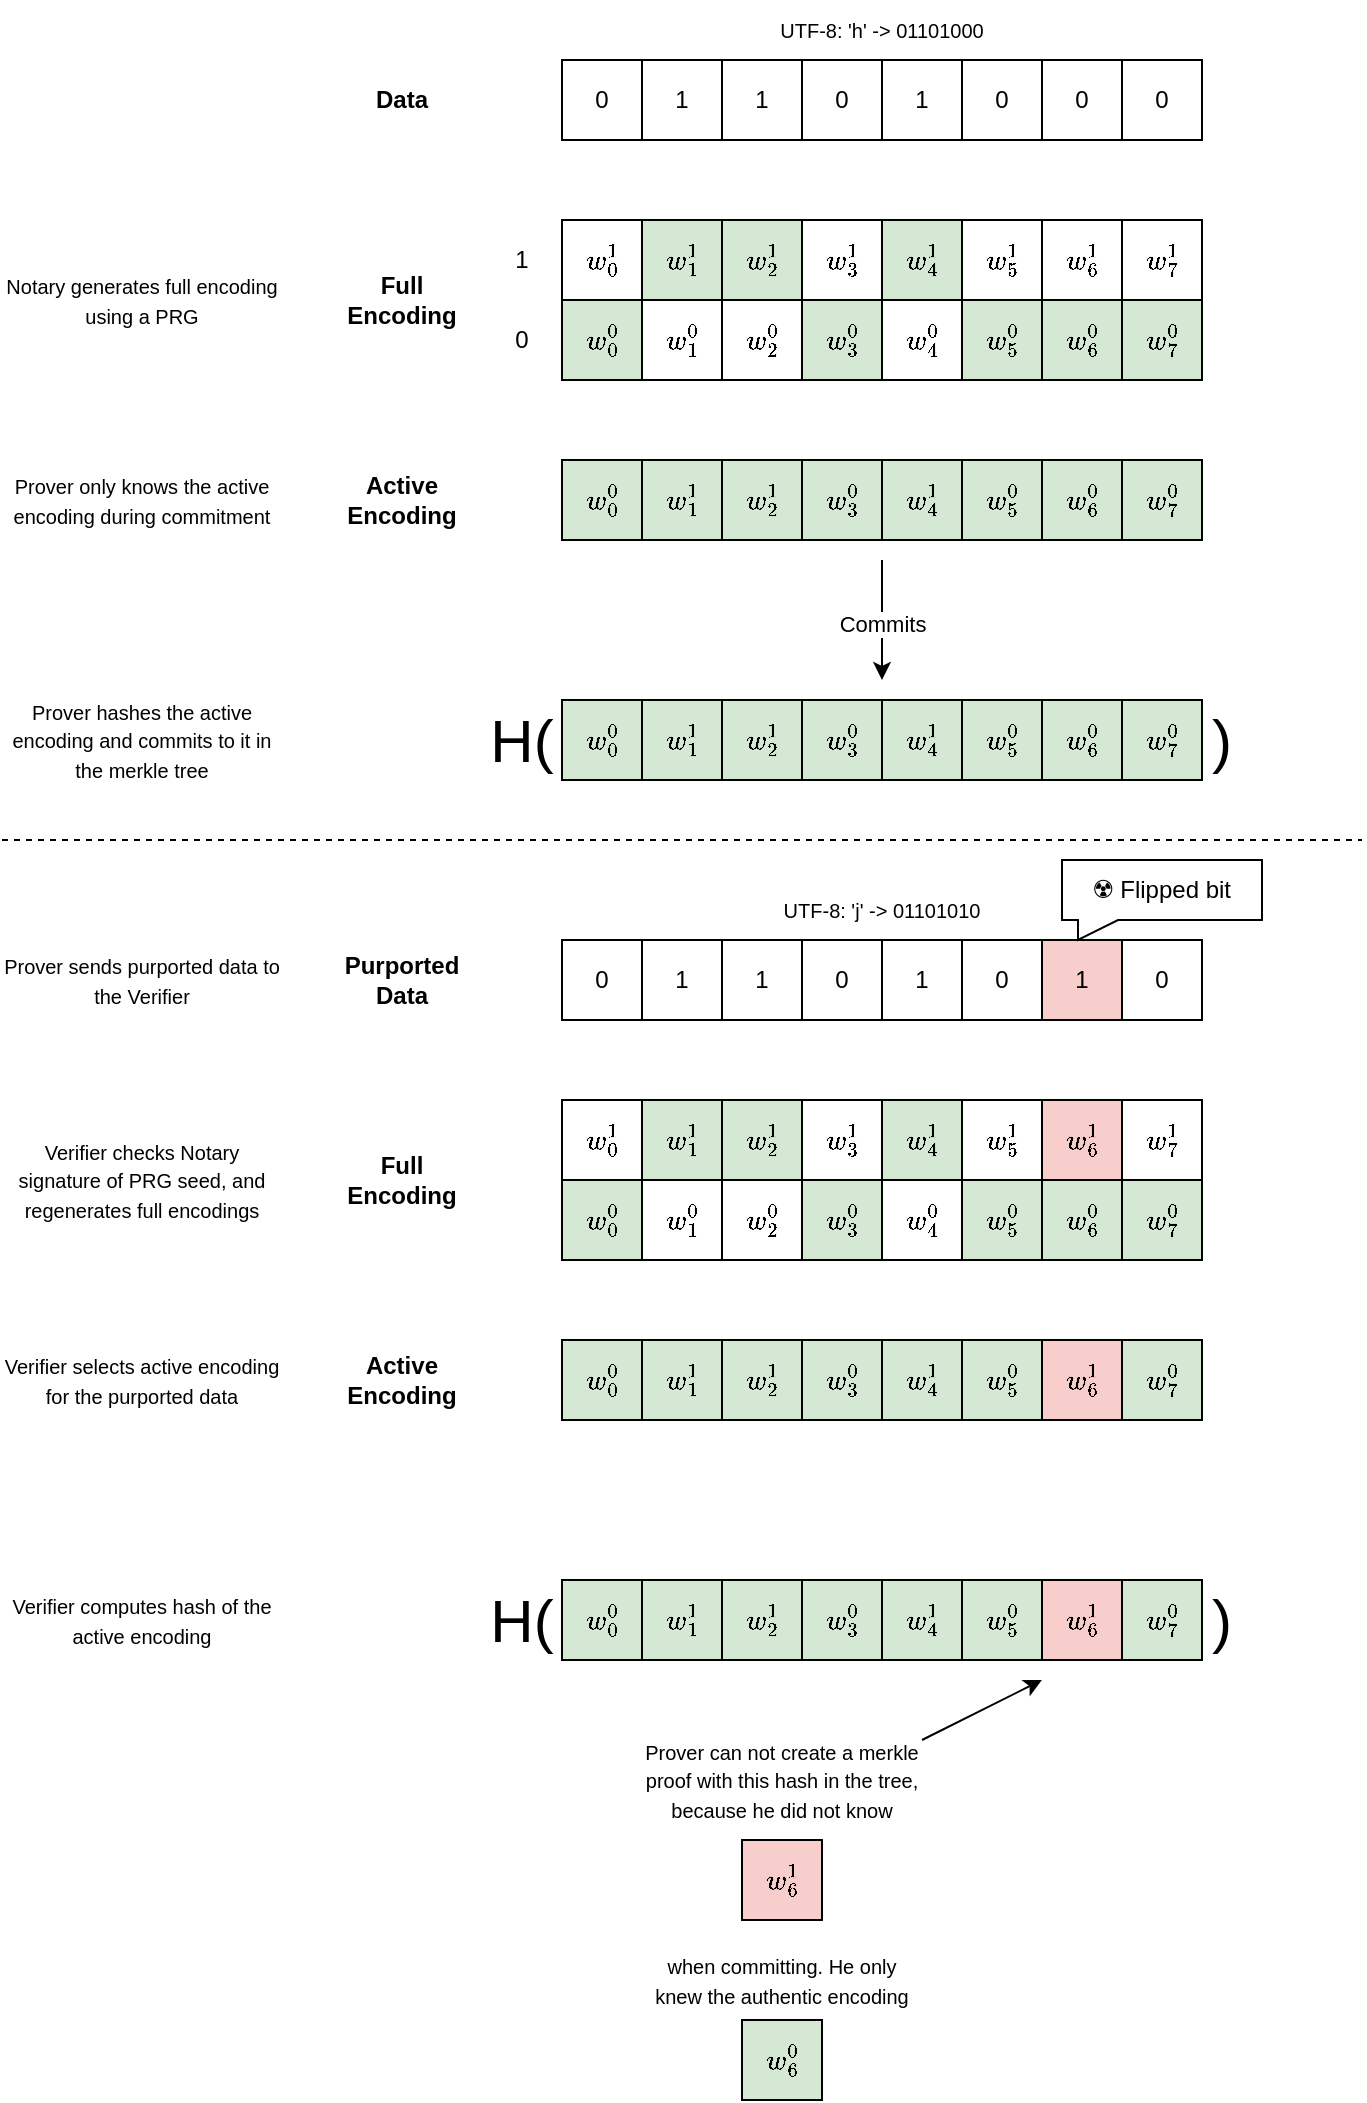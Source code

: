 <mxfile version="22.0.3" type="device">
  <diagram name="Page-1" id="OeXwliGOqlnER99A9c5q">
    <mxGraphModel dx="2060" dy="1200" grid="1" gridSize="10" guides="1" tooltips="1" connect="1" arrows="1" fold="1" page="1" pageScale="1" pageWidth="827" pageHeight="1169" math="1" shadow="0">
      <root>
        <mxCell id="0" />
        <mxCell id="1" parent="0" />
        <mxCell id="NpA3MupIFTiq58dDBDXs-1" value="0" style="whiteSpace=wrap;html=1;aspect=fixed;" parent="1" vertex="1">
          <mxGeometry x="320" y="80" width="40" height="40" as="geometry" />
        </mxCell>
        <mxCell id="NpA3MupIFTiq58dDBDXs-4" value="1" style="whiteSpace=wrap;html=1;aspect=fixed;" parent="1" vertex="1">
          <mxGeometry x="360" y="80" width="40" height="40" as="geometry" />
        </mxCell>
        <mxCell id="NpA3MupIFTiq58dDBDXs-5" value="1" style="whiteSpace=wrap;html=1;aspect=fixed;" parent="1" vertex="1">
          <mxGeometry x="400" y="80" width="40" height="40" as="geometry" />
        </mxCell>
        <mxCell id="NpA3MupIFTiq58dDBDXs-6" value="0" style="whiteSpace=wrap;html=1;aspect=fixed;" parent="1" vertex="1">
          <mxGeometry x="440" y="80" width="40" height="40" as="geometry" />
        </mxCell>
        <mxCell id="NpA3MupIFTiq58dDBDXs-7" value="1" style="whiteSpace=wrap;html=1;aspect=fixed;" parent="1" vertex="1">
          <mxGeometry x="480" y="80" width="40" height="40" as="geometry" />
        </mxCell>
        <mxCell id="NpA3MupIFTiq58dDBDXs-8" value="0" style="whiteSpace=wrap;html=1;aspect=fixed;" parent="1" vertex="1">
          <mxGeometry x="520" y="80" width="40" height="40" as="geometry" />
        </mxCell>
        <mxCell id="NpA3MupIFTiq58dDBDXs-9" value="0" style="whiteSpace=wrap;html=1;aspect=fixed;" parent="1" vertex="1">
          <mxGeometry x="560" y="80" width="40" height="40" as="geometry" />
        </mxCell>
        <mxCell id="NpA3MupIFTiq58dDBDXs-10" value="0" style="whiteSpace=wrap;html=1;aspect=fixed;" parent="1" vertex="1">
          <mxGeometry x="600" y="80" width="40" height="40" as="geometry" />
        </mxCell>
        <mxCell id="NpA3MupIFTiq58dDBDXs-12" value="$$w_0^1$$" style="whiteSpace=wrap;html=1;aspect=fixed;" parent="1" vertex="1">
          <mxGeometry x="320" y="160" width="40" height="40" as="geometry" />
        </mxCell>
        <mxCell id="NpA3MupIFTiq58dDBDXs-13" value="$$w_1^1$$" style="whiteSpace=wrap;html=1;aspect=fixed;fillStyle=auto;fillColor=#d5e8d4;" parent="1" vertex="1">
          <mxGeometry x="360" y="160" width="40" height="40" as="geometry" />
        </mxCell>
        <mxCell id="NpA3MupIFTiq58dDBDXs-14" value="$$w_2^1$$" style="whiteSpace=wrap;html=1;aspect=fixed;fillStyle=auto;fillColor=#d5e8d4;" parent="1" vertex="1">
          <mxGeometry x="400" y="160" width="40" height="40" as="geometry" />
        </mxCell>
        <mxCell id="NpA3MupIFTiq58dDBDXs-15" value="$$w_3^1$$" style="whiteSpace=wrap;html=1;aspect=fixed;" parent="1" vertex="1">
          <mxGeometry x="440" y="160" width="40" height="40" as="geometry" />
        </mxCell>
        <mxCell id="NpA3MupIFTiq58dDBDXs-16" value="$$w_4^1$$" style="whiteSpace=wrap;html=1;aspect=fixed;fillStyle=auto;fillColor=#d5e8d4;" parent="1" vertex="1">
          <mxGeometry x="480" y="160" width="40" height="40" as="geometry" />
        </mxCell>
        <mxCell id="NpA3MupIFTiq58dDBDXs-17" value="$$w_5^1$$" style="whiteSpace=wrap;html=1;aspect=fixed;" parent="1" vertex="1">
          <mxGeometry x="520" y="160" width="40" height="40" as="geometry" />
        </mxCell>
        <mxCell id="NpA3MupIFTiq58dDBDXs-18" value="$$w_6^1$$" style="whiteSpace=wrap;html=1;aspect=fixed;" parent="1" vertex="1">
          <mxGeometry x="560" y="160" width="40" height="40" as="geometry" />
        </mxCell>
        <mxCell id="NpA3MupIFTiq58dDBDXs-19" value="$$w_7^1$$" style="whiteSpace=wrap;html=1;aspect=fixed;" parent="1" vertex="1">
          <mxGeometry x="600" y="160" width="40" height="40" as="geometry" />
        </mxCell>
        <mxCell id="NpA3MupIFTiq58dDBDXs-36" value="$$w_0^0$$" style="whiteSpace=wrap;html=1;aspect=fixed;fillColor=#D5E8D4;" parent="1" vertex="1">
          <mxGeometry x="320" y="200" width="40" height="40" as="geometry" />
        </mxCell>
        <mxCell id="NpA3MupIFTiq58dDBDXs-37" value="$$w_1^0$$" style="whiteSpace=wrap;html=1;aspect=fixed;" parent="1" vertex="1">
          <mxGeometry x="360" y="200" width="40" height="40" as="geometry" />
        </mxCell>
        <mxCell id="NpA3MupIFTiq58dDBDXs-38" value="$$w_2^0$$" style="whiteSpace=wrap;html=1;aspect=fixed;" parent="1" vertex="1">
          <mxGeometry x="400" y="200" width="40" height="40" as="geometry" />
        </mxCell>
        <mxCell id="NpA3MupIFTiq58dDBDXs-39" value="$$w_3^0$$" style="whiteSpace=wrap;html=1;aspect=fixed;fillColor=#D5E8D4;" parent="1" vertex="1">
          <mxGeometry x="440" y="200" width="40" height="40" as="geometry" />
        </mxCell>
        <mxCell id="NpA3MupIFTiq58dDBDXs-40" value="$$w_4^0$$" style="whiteSpace=wrap;html=1;aspect=fixed;" parent="1" vertex="1">
          <mxGeometry x="480" y="200" width="40" height="40" as="geometry" />
        </mxCell>
        <mxCell id="NpA3MupIFTiq58dDBDXs-41" value="$$w_5^0$$" style="whiteSpace=wrap;html=1;aspect=fixed;fillColor=#D5E8D4;" parent="1" vertex="1">
          <mxGeometry x="520" y="200" width="40" height="40" as="geometry" />
        </mxCell>
        <mxCell id="NpA3MupIFTiq58dDBDXs-42" value="$$w_6^0$$" style="whiteSpace=wrap;html=1;aspect=fixed;fillColor=#D5E8D4;" parent="1" vertex="1">
          <mxGeometry x="560" y="200" width="40" height="40" as="geometry" />
        </mxCell>
        <mxCell id="NpA3MupIFTiq58dDBDXs-43" value="$$w_7^0$$" style="whiteSpace=wrap;html=1;aspect=fixed;fillColor=#D5E8D4;" parent="1" vertex="1">
          <mxGeometry x="600" y="200" width="40" height="40" as="geometry" />
        </mxCell>
        <mxCell id="qIlj4OkVHRwQaVCLI-OZ-1" value="$$w_1^1$$" style="whiteSpace=wrap;html=1;aspect=fixed;fillStyle=auto;fillColor=#d5e8d4;" vertex="1" parent="1">
          <mxGeometry x="360" y="280" width="40" height="40" as="geometry" />
        </mxCell>
        <mxCell id="qIlj4OkVHRwQaVCLI-OZ-2" value="$$w_2^1$$" style="whiteSpace=wrap;html=1;aspect=fixed;fillStyle=auto;fillColor=#d5e8d4;" vertex="1" parent="1">
          <mxGeometry x="400" y="280" width="40" height="40" as="geometry" />
        </mxCell>
        <mxCell id="qIlj4OkVHRwQaVCLI-OZ-3" value="$$w_4^1$$" style="whiteSpace=wrap;html=1;aspect=fixed;fillStyle=auto;fillColor=#d5e8d4;" vertex="1" parent="1">
          <mxGeometry x="480" y="280" width="40" height="40" as="geometry" />
        </mxCell>
        <mxCell id="qIlj4OkVHRwQaVCLI-OZ-4" value="$$w_0^0$$" style="whiteSpace=wrap;html=1;aspect=fixed;fillColor=#D5E8D4;" vertex="1" parent="1">
          <mxGeometry x="320" y="280" width="40" height="40" as="geometry" />
        </mxCell>
        <mxCell id="qIlj4OkVHRwQaVCLI-OZ-5" value="$$w_3^0$$" style="whiteSpace=wrap;html=1;aspect=fixed;fillColor=#D5E8D4;" vertex="1" parent="1">
          <mxGeometry x="440" y="280" width="40" height="40" as="geometry" />
        </mxCell>
        <mxCell id="qIlj4OkVHRwQaVCLI-OZ-6" value="$$w_5^0$$" style="whiteSpace=wrap;html=1;aspect=fixed;fillColor=#D5E8D4;" vertex="1" parent="1">
          <mxGeometry x="520" y="280" width="40" height="40" as="geometry" />
        </mxCell>
        <mxCell id="qIlj4OkVHRwQaVCLI-OZ-7" value="$$w_6^0$$" style="whiteSpace=wrap;html=1;aspect=fixed;fillColor=#D5E8D4;" vertex="1" parent="1">
          <mxGeometry x="560" y="280" width="40" height="40" as="geometry" />
        </mxCell>
        <mxCell id="qIlj4OkVHRwQaVCLI-OZ-8" value="$$w_7^0$$" style="whiteSpace=wrap;html=1;aspect=fixed;fillColor=#D5E8D4;" vertex="1" parent="1">
          <mxGeometry x="600" y="280" width="40" height="40" as="geometry" />
        </mxCell>
        <mxCell id="qIlj4OkVHRwQaVCLI-OZ-9" value="$$w_1^1$$" style="whiteSpace=wrap;html=1;aspect=fixed;fillStyle=auto;fillColor=#d5e8d4;" vertex="1" parent="1">
          <mxGeometry x="360" y="400" width="40" height="40" as="geometry" />
        </mxCell>
        <mxCell id="qIlj4OkVHRwQaVCLI-OZ-10" value="$$w_2^1$$" style="whiteSpace=wrap;html=1;aspect=fixed;fillStyle=auto;fillColor=#d5e8d4;" vertex="1" parent="1">
          <mxGeometry x="400" y="400" width="40" height="40" as="geometry" />
        </mxCell>
        <mxCell id="qIlj4OkVHRwQaVCLI-OZ-11" value="$$w_4^1$$" style="whiteSpace=wrap;html=1;aspect=fixed;fillStyle=auto;fillColor=#d5e8d4;" vertex="1" parent="1">
          <mxGeometry x="480" y="400" width="40" height="40" as="geometry" />
        </mxCell>
        <mxCell id="qIlj4OkVHRwQaVCLI-OZ-12" value="$$w_0^0$$" style="whiteSpace=wrap;html=1;aspect=fixed;fillColor=#D5E8D4;" vertex="1" parent="1">
          <mxGeometry x="320" y="400" width="40" height="40" as="geometry" />
        </mxCell>
        <mxCell id="qIlj4OkVHRwQaVCLI-OZ-13" value="$$w_3^0$$" style="whiteSpace=wrap;html=1;aspect=fixed;fillColor=#D5E8D4;" vertex="1" parent="1">
          <mxGeometry x="440" y="400" width="40" height="40" as="geometry" />
        </mxCell>
        <mxCell id="qIlj4OkVHRwQaVCLI-OZ-14" value="$$w_5^0$$" style="whiteSpace=wrap;html=1;aspect=fixed;fillColor=#D5E8D4;" vertex="1" parent="1">
          <mxGeometry x="520" y="400" width="40" height="40" as="geometry" />
        </mxCell>
        <mxCell id="qIlj4OkVHRwQaVCLI-OZ-15" value="$$w_6^0$$" style="whiteSpace=wrap;html=1;aspect=fixed;fillColor=#D5E8D4;" vertex="1" parent="1">
          <mxGeometry x="560" y="400" width="40" height="40" as="geometry" />
        </mxCell>
        <mxCell id="qIlj4OkVHRwQaVCLI-OZ-16" value="$$w_7^0$$" style="whiteSpace=wrap;html=1;aspect=fixed;fillColor=#D5E8D4;" vertex="1" parent="1">
          <mxGeometry x="600" y="400" width="40" height="40" as="geometry" />
        </mxCell>
        <mxCell id="qIlj4OkVHRwQaVCLI-OZ-18" value="0" style="whiteSpace=wrap;html=1;aspect=fixed;" vertex="1" parent="1">
          <mxGeometry x="320" y="520" width="40" height="40" as="geometry" />
        </mxCell>
        <mxCell id="qIlj4OkVHRwQaVCLI-OZ-19" value="1" style="whiteSpace=wrap;html=1;aspect=fixed;" vertex="1" parent="1">
          <mxGeometry x="360" y="520" width="40" height="40" as="geometry" />
        </mxCell>
        <mxCell id="qIlj4OkVHRwQaVCLI-OZ-20" value="1" style="whiteSpace=wrap;html=1;aspect=fixed;" vertex="1" parent="1">
          <mxGeometry x="400" y="520" width="40" height="40" as="geometry" />
        </mxCell>
        <mxCell id="qIlj4OkVHRwQaVCLI-OZ-21" value="0" style="whiteSpace=wrap;html=1;aspect=fixed;" vertex="1" parent="1">
          <mxGeometry x="440" y="520" width="40" height="40" as="geometry" />
        </mxCell>
        <mxCell id="qIlj4OkVHRwQaVCLI-OZ-22" value="1" style="whiteSpace=wrap;html=1;aspect=fixed;" vertex="1" parent="1">
          <mxGeometry x="480" y="520" width="40" height="40" as="geometry" />
        </mxCell>
        <mxCell id="qIlj4OkVHRwQaVCLI-OZ-23" value="0" style="whiteSpace=wrap;html=1;aspect=fixed;" vertex="1" parent="1">
          <mxGeometry x="520" y="520" width="40" height="40" as="geometry" />
        </mxCell>
        <mxCell id="qIlj4OkVHRwQaVCLI-OZ-24" value="1" style="whiteSpace=wrap;html=1;aspect=fixed;fillColor=#F8CECC;" vertex="1" parent="1">
          <mxGeometry x="560" y="520" width="40" height="40" as="geometry" />
        </mxCell>
        <mxCell id="qIlj4OkVHRwQaVCLI-OZ-25" value="0" style="whiteSpace=wrap;html=1;aspect=fixed;" vertex="1" parent="1">
          <mxGeometry x="600" y="520" width="40" height="40" as="geometry" />
        </mxCell>
        <mxCell id="qIlj4OkVHRwQaVCLI-OZ-26" value="$$w_0^1$$" style="whiteSpace=wrap;html=1;aspect=fixed;" vertex="1" parent="1">
          <mxGeometry x="320" y="600" width="40" height="40" as="geometry" />
        </mxCell>
        <mxCell id="qIlj4OkVHRwQaVCLI-OZ-27" value="$$w_1^1$$" style="whiteSpace=wrap;html=1;aspect=fixed;fillStyle=auto;fillColor=#d5e8d4;" vertex="1" parent="1">
          <mxGeometry x="360" y="600" width="40" height="40" as="geometry" />
        </mxCell>
        <mxCell id="qIlj4OkVHRwQaVCLI-OZ-28" value="$$w_2^1$$" style="whiteSpace=wrap;html=1;aspect=fixed;fillStyle=auto;fillColor=#d5e8d4;" vertex="1" parent="1">
          <mxGeometry x="400" y="600" width="40" height="40" as="geometry" />
        </mxCell>
        <mxCell id="qIlj4OkVHRwQaVCLI-OZ-29" value="$$w_3^1$$" style="whiteSpace=wrap;html=1;aspect=fixed;" vertex="1" parent="1">
          <mxGeometry x="440" y="600" width="40" height="40" as="geometry" />
        </mxCell>
        <mxCell id="qIlj4OkVHRwQaVCLI-OZ-30" value="$$w_4^1$$" style="whiteSpace=wrap;html=1;aspect=fixed;fillStyle=auto;fillColor=#d5e8d4;" vertex="1" parent="1">
          <mxGeometry x="480" y="600" width="40" height="40" as="geometry" />
        </mxCell>
        <mxCell id="qIlj4OkVHRwQaVCLI-OZ-31" value="$$w_5^1$$" style="whiteSpace=wrap;html=1;aspect=fixed;" vertex="1" parent="1">
          <mxGeometry x="520" y="600" width="40" height="40" as="geometry" />
        </mxCell>
        <mxCell id="qIlj4OkVHRwQaVCLI-OZ-32" value="$$w_6^1$$" style="whiteSpace=wrap;html=1;aspect=fixed;fillColor=#F8CECC;" vertex="1" parent="1">
          <mxGeometry x="560" y="600" width="40" height="40" as="geometry" />
        </mxCell>
        <mxCell id="qIlj4OkVHRwQaVCLI-OZ-33" value="$$w_7^1$$" style="whiteSpace=wrap;html=1;aspect=fixed;" vertex="1" parent="1">
          <mxGeometry x="600" y="600" width="40" height="40" as="geometry" />
        </mxCell>
        <mxCell id="qIlj4OkVHRwQaVCLI-OZ-34" value="$$w_0^0$$" style="whiteSpace=wrap;html=1;aspect=fixed;fillColor=#D5E8D4;" vertex="1" parent="1">
          <mxGeometry x="320" y="640" width="40" height="40" as="geometry" />
        </mxCell>
        <mxCell id="qIlj4OkVHRwQaVCLI-OZ-35" value="$$w_1^0$$" style="whiteSpace=wrap;html=1;aspect=fixed;" vertex="1" parent="1">
          <mxGeometry x="360" y="640" width="40" height="40" as="geometry" />
        </mxCell>
        <mxCell id="qIlj4OkVHRwQaVCLI-OZ-36" value="$$w_2^0$$" style="whiteSpace=wrap;html=1;aspect=fixed;" vertex="1" parent="1">
          <mxGeometry x="400" y="640" width="40" height="40" as="geometry" />
        </mxCell>
        <mxCell id="qIlj4OkVHRwQaVCLI-OZ-37" value="$$w_3^0$$" style="whiteSpace=wrap;html=1;aspect=fixed;fillColor=#D5E8D4;" vertex="1" parent="1">
          <mxGeometry x="440" y="640" width="40" height="40" as="geometry" />
        </mxCell>
        <mxCell id="qIlj4OkVHRwQaVCLI-OZ-38" value="$$w_4^0$$" style="whiteSpace=wrap;html=1;aspect=fixed;" vertex="1" parent="1">
          <mxGeometry x="480" y="640" width="40" height="40" as="geometry" />
        </mxCell>
        <mxCell id="qIlj4OkVHRwQaVCLI-OZ-39" value="$$w_5^0$$" style="whiteSpace=wrap;html=1;aspect=fixed;fillColor=#D5E8D4;" vertex="1" parent="1">
          <mxGeometry x="520" y="640" width="40" height="40" as="geometry" />
        </mxCell>
        <mxCell id="qIlj4OkVHRwQaVCLI-OZ-40" value="$$w_6^0$$" style="whiteSpace=wrap;html=1;aspect=fixed;fillColor=#D5E8D4;" vertex="1" parent="1">
          <mxGeometry x="560" y="640" width="40" height="40" as="geometry" />
        </mxCell>
        <mxCell id="qIlj4OkVHRwQaVCLI-OZ-41" value="$$w_7^0$$" style="whiteSpace=wrap;html=1;aspect=fixed;fillColor=#D5E8D4;" vertex="1" parent="1">
          <mxGeometry x="600" y="640" width="40" height="40" as="geometry" />
        </mxCell>
        <mxCell id="qIlj4OkVHRwQaVCLI-OZ-42" value="$$w_1^1$$" style="whiteSpace=wrap;html=1;aspect=fixed;fillStyle=auto;fillColor=#d5e8d4;" vertex="1" parent="1">
          <mxGeometry x="360" y="720" width="40" height="40" as="geometry" />
        </mxCell>
        <mxCell id="qIlj4OkVHRwQaVCLI-OZ-43" value="$$w_2^1$$" style="whiteSpace=wrap;html=1;aspect=fixed;fillStyle=auto;fillColor=#d5e8d4;" vertex="1" parent="1">
          <mxGeometry x="400" y="720" width="40" height="40" as="geometry" />
        </mxCell>
        <mxCell id="qIlj4OkVHRwQaVCLI-OZ-44" value="$$w_4^1$$" style="whiteSpace=wrap;html=1;aspect=fixed;fillStyle=auto;fillColor=#d5e8d4;" vertex="1" parent="1">
          <mxGeometry x="480" y="720" width="40" height="40" as="geometry" />
        </mxCell>
        <mxCell id="qIlj4OkVHRwQaVCLI-OZ-45" value="$$w_0^0$$" style="whiteSpace=wrap;html=1;aspect=fixed;fillColor=#D5E8D4;" vertex="1" parent="1">
          <mxGeometry x="320" y="720" width="40" height="40" as="geometry" />
        </mxCell>
        <mxCell id="qIlj4OkVHRwQaVCLI-OZ-46" value="$$w_3^0$$" style="whiteSpace=wrap;html=1;aspect=fixed;fillColor=#D5E8D4;" vertex="1" parent="1">
          <mxGeometry x="440" y="720" width="40" height="40" as="geometry" />
        </mxCell>
        <mxCell id="qIlj4OkVHRwQaVCLI-OZ-47" value="$$w_5^0$$" style="whiteSpace=wrap;html=1;aspect=fixed;fillColor=#D5E8D4;" vertex="1" parent="1">
          <mxGeometry x="520" y="720" width="40" height="40" as="geometry" />
        </mxCell>
        <mxCell id="qIlj4OkVHRwQaVCLI-OZ-49" value="$$w_7^0$$" style="whiteSpace=wrap;html=1;aspect=fixed;fillColor=#D5E8D4;" vertex="1" parent="1">
          <mxGeometry x="600" y="720" width="40" height="40" as="geometry" />
        </mxCell>
        <mxCell id="qIlj4OkVHRwQaVCLI-OZ-50" value="$$w_1^1$$" style="whiteSpace=wrap;html=1;aspect=fixed;fillStyle=auto;fillColor=#d5e8d4;" vertex="1" parent="1">
          <mxGeometry x="360" y="840" width="40" height="40" as="geometry" />
        </mxCell>
        <mxCell id="qIlj4OkVHRwQaVCLI-OZ-51" value="$$w_2^1$$" style="whiteSpace=wrap;html=1;aspect=fixed;fillStyle=auto;fillColor=#d5e8d4;" vertex="1" parent="1">
          <mxGeometry x="400" y="840" width="40" height="40" as="geometry" />
        </mxCell>
        <mxCell id="qIlj4OkVHRwQaVCLI-OZ-52" value="$$w_4^1$$" style="whiteSpace=wrap;html=1;aspect=fixed;fillStyle=auto;fillColor=#d5e8d4;" vertex="1" parent="1">
          <mxGeometry x="480" y="840" width="40" height="40" as="geometry" />
        </mxCell>
        <mxCell id="qIlj4OkVHRwQaVCLI-OZ-53" value="$$w_0^0$$" style="whiteSpace=wrap;html=1;aspect=fixed;fillColor=#D5E8D4;" vertex="1" parent="1">
          <mxGeometry x="320" y="840" width="40" height="40" as="geometry" />
        </mxCell>
        <mxCell id="qIlj4OkVHRwQaVCLI-OZ-54" value="$$w_3^0$$" style="whiteSpace=wrap;html=1;aspect=fixed;fillColor=#D5E8D4;" vertex="1" parent="1">
          <mxGeometry x="440" y="840" width="40" height="40" as="geometry" />
        </mxCell>
        <mxCell id="qIlj4OkVHRwQaVCLI-OZ-55" value="$$w_5^0$$" style="whiteSpace=wrap;html=1;aspect=fixed;fillColor=#D5E8D4;" vertex="1" parent="1">
          <mxGeometry x="520" y="840" width="40" height="40" as="geometry" />
        </mxCell>
        <mxCell id="qIlj4OkVHRwQaVCLI-OZ-57" value="$$w_7^0$$" style="whiteSpace=wrap;html=1;aspect=fixed;fillColor=#D5E8D4;" vertex="1" parent="1">
          <mxGeometry x="600" y="840" width="40" height="40" as="geometry" />
        </mxCell>
        <mxCell id="qIlj4OkVHRwQaVCLI-OZ-58" value="$$w_6^1$$" style="whiteSpace=wrap;html=1;aspect=fixed;fillColor=#F8CECC;" vertex="1" parent="1">
          <mxGeometry x="560" y="720" width="40" height="40" as="geometry" />
        </mxCell>
        <mxCell id="qIlj4OkVHRwQaVCLI-OZ-59" value="$$w_6^1$$" style="whiteSpace=wrap;html=1;aspect=fixed;fillColor=#F8CECC;" vertex="1" parent="1">
          <mxGeometry x="560" y="840" width="40" height="40" as="geometry" />
        </mxCell>
        <mxCell id="qIlj4OkVHRwQaVCLI-OZ-60" value="Full&lt;br&gt;Encoding" style="text;html=1;strokeColor=none;fillColor=none;align=center;verticalAlign=middle;whiteSpace=wrap;rounded=0;fontStyle=1" vertex="1" parent="1">
          <mxGeometry x="200" y="160" width="80" height="80" as="geometry" />
        </mxCell>
        <mxCell id="qIlj4OkVHRwQaVCLI-OZ-61" value="1" style="text;html=1;strokeColor=none;fillColor=none;align=center;verticalAlign=middle;whiteSpace=wrap;rounded=0;" vertex="1" parent="1">
          <mxGeometry x="280" y="160" width="40" height="40" as="geometry" />
        </mxCell>
        <mxCell id="qIlj4OkVHRwQaVCLI-OZ-62" value="0" style="text;html=1;strokeColor=none;fillColor=none;align=center;verticalAlign=middle;whiteSpace=wrap;rounded=0;" vertex="1" parent="1">
          <mxGeometry x="280" y="200" width="40" height="40" as="geometry" />
        </mxCell>
        <mxCell id="qIlj4OkVHRwQaVCLI-OZ-63" value="Data" style="text;html=1;strokeColor=none;fillColor=none;align=center;verticalAlign=middle;whiteSpace=wrap;rounded=0;fontStyle=1" vertex="1" parent="1">
          <mxGeometry x="200" y="80" width="80" height="40" as="geometry" />
        </mxCell>
        <mxCell id="qIlj4OkVHRwQaVCLI-OZ-64" value="Active&lt;br&gt;Encoding" style="text;html=1;strokeColor=none;fillColor=none;align=center;verticalAlign=middle;whiteSpace=wrap;rounded=0;fontStyle=1" vertex="1" parent="1">
          <mxGeometry x="200" y="280" width="80" height="40" as="geometry" />
        </mxCell>
        <mxCell id="qIlj4OkVHRwQaVCLI-OZ-65" value="Full&lt;br style=&quot;border-color: var(--border-color);&quot;&gt;Encoding" style="text;html=1;strokeColor=none;fillColor=none;align=center;verticalAlign=middle;whiteSpace=wrap;rounded=0;fontStyle=1" vertex="1" parent="1">
          <mxGeometry x="200" y="600" width="80" height="80" as="geometry" />
        </mxCell>
        <mxCell id="qIlj4OkVHRwQaVCLI-OZ-66" value="Purported&lt;br&gt;Data" style="text;html=1;strokeColor=none;fillColor=none;align=center;verticalAlign=middle;whiteSpace=wrap;rounded=0;fontStyle=1" vertex="1" parent="1">
          <mxGeometry x="200" y="520" width="80" height="40" as="geometry" />
        </mxCell>
        <mxCell id="qIlj4OkVHRwQaVCLI-OZ-67" value="Active&lt;br style=&quot;border-color: var(--border-color);&quot;&gt;Encoding" style="text;html=1;strokeColor=none;fillColor=none;align=center;verticalAlign=middle;whiteSpace=wrap;rounded=0;fontStyle=1" vertex="1" parent="1">
          <mxGeometry x="200" y="720" width="80" height="40" as="geometry" />
        </mxCell>
        <mxCell id="qIlj4OkVHRwQaVCLI-OZ-68" value="" style="endArrow=none;dashed=1;html=1;rounded=0;" edge="1" parent="1">
          <mxGeometry width="50" height="50" relative="1" as="geometry">
            <mxPoint x="40" y="470" as="sourcePoint" />
            <mxPoint x="720" y="470" as="targetPoint" />
          </mxGeometry>
        </mxCell>
        <mxCell id="qIlj4OkVHRwQaVCLI-OZ-70" value="&lt;font style=&quot;font-size: 10px;&quot;&gt;Notary generates full encoding using a PRG&lt;/font&gt;" style="text;html=1;strokeColor=none;fillColor=none;align=center;verticalAlign=middle;whiteSpace=wrap;rounded=0;" vertex="1" parent="1">
          <mxGeometry x="40" y="180" width="140" height="40" as="geometry" />
        </mxCell>
        <mxCell id="qIlj4OkVHRwQaVCLI-OZ-76" value="&lt;font style=&quot;font-size: 10px;&quot;&gt;Prover only knows the active encoding during commitment&lt;/font&gt;" style="text;html=1;strokeColor=none;fillColor=none;align=center;verticalAlign=middle;whiteSpace=wrap;rounded=0;" vertex="1" parent="1">
          <mxGeometry x="40" y="280" width="140" height="40" as="geometry" />
        </mxCell>
        <mxCell id="qIlj4OkVHRwQaVCLI-OZ-77" value="&lt;font style=&quot;font-size: 10px;&quot;&gt;Prover hashes the active encoding and commits to it in the merkle tree&lt;/font&gt;" style="text;html=1;strokeColor=none;fillColor=none;align=center;verticalAlign=middle;whiteSpace=wrap;rounded=0;" vertex="1" parent="1">
          <mxGeometry x="40" y="400" width="140" height="40" as="geometry" />
        </mxCell>
        <mxCell id="qIlj4OkVHRwQaVCLI-OZ-78" value="&lt;font style=&quot;font-size: 30px; font-weight: normal;&quot;&gt;H(&lt;/font&gt;" style="text;html=1;strokeColor=none;fillColor=none;align=center;verticalAlign=middle;whiteSpace=wrap;rounded=0;fontStyle=1" vertex="1" parent="1">
          <mxGeometry x="280" y="400" width="40" height="40" as="geometry" />
        </mxCell>
        <mxCell id="qIlj4OkVHRwQaVCLI-OZ-79" value="&lt;font style=&quot;font-size: 30px; font-weight: normal;&quot;&gt;)&lt;/font&gt;" style="text;html=1;strokeColor=none;fillColor=none;align=center;verticalAlign=middle;whiteSpace=wrap;rounded=0;fontStyle=1" vertex="1" parent="1">
          <mxGeometry x="640" y="400" width="20" height="40" as="geometry" />
        </mxCell>
        <mxCell id="qIlj4OkVHRwQaVCLI-OZ-80" value="&lt;font style=&quot;font-size: 30px; font-weight: normal;&quot;&gt;H(&lt;/font&gt;" style="text;html=1;strokeColor=none;fillColor=none;align=center;verticalAlign=middle;whiteSpace=wrap;rounded=0;fontStyle=1" vertex="1" parent="1">
          <mxGeometry x="280" y="840" width="40" height="40" as="geometry" />
        </mxCell>
        <mxCell id="qIlj4OkVHRwQaVCLI-OZ-81" value="&lt;font style=&quot;font-size: 30px; font-weight: normal;&quot;&gt;)&lt;/font&gt;" style="text;html=1;strokeColor=none;fillColor=none;align=center;verticalAlign=middle;whiteSpace=wrap;rounded=0;fontStyle=1" vertex="1" parent="1">
          <mxGeometry x="640" y="840" width="20" height="40" as="geometry" />
        </mxCell>
        <mxCell id="qIlj4OkVHRwQaVCLI-OZ-82" value="&lt;font style=&quot;font-size: 10px;&quot;&gt;Prover sends purported data to the Verifier&lt;/font&gt;" style="text;html=1;strokeColor=none;fillColor=none;align=center;verticalAlign=middle;whiteSpace=wrap;rounded=0;" vertex="1" parent="1">
          <mxGeometry x="40" y="520" width="140" height="40" as="geometry" />
        </mxCell>
        <mxCell id="qIlj4OkVHRwQaVCLI-OZ-83" value="&lt;font style=&quot;font-size: 10px;&quot;&gt;Verifier checks Notary signature of PRG seed, and regenerates full encodings&lt;/font&gt;" style="text;html=1;strokeColor=none;fillColor=none;align=center;verticalAlign=middle;whiteSpace=wrap;rounded=0;" vertex="1" parent="1">
          <mxGeometry x="40" y="620" width="140" height="40" as="geometry" />
        </mxCell>
        <mxCell id="qIlj4OkVHRwQaVCLI-OZ-84" value="&lt;font style=&quot;font-size: 10px;&quot;&gt;Verifier selects active encoding for the purported data&lt;/font&gt;" style="text;html=1;strokeColor=none;fillColor=none;align=center;verticalAlign=middle;whiteSpace=wrap;rounded=0;" vertex="1" parent="1">
          <mxGeometry x="40" y="720" width="140" height="40" as="geometry" />
        </mxCell>
        <mxCell id="qIlj4OkVHRwQaVCLI-OZ-85" value="&lt;font style=&quot;font-size: 10px;&quot;&gt;Verifier computes hash of the active encoding&lt;/font&gt;" style="text;html=1;strokeColor=none;fillColor=none;align=center;verticalAlign=middle;whiteSpace=wrap;rounded=0;" vertex="1" parent="1">
          <mxGeometry x="40" y="840" width="140" height="40" as="geometry" />
        </mxCell>
        <mxCell id="qIlj4OkVHRwQaVCLI-OZ-86" value="&lt;font style=&quot;font-size: 10px;&quot;&gt;UTF-8: &#39;h&#39; -&amp;gt; 01101000&lt;/font&gt;" style="text;html=1;strokeColor=none;fillColor=none;align=center;verticalAlign=middle;whiteSpace=wrap;rounded=0;" vertex="1" parent="1">
          <mxGeometry x="410" y="50" width="140" height="30" as="geometry" />
        </mxCell>
        <mxCell id="qIlj4OkVHRwQaVCLI-OZ-87" value="" style="endArrow=classic;html=1;rounded=0;" edge="1" parent="1">
          <mxGeometry width="50" height="50" relative="1" as="geometry">
            <mxPoint x="480" y="330" as="sourcePoint" />
            <mxPoint x="480" y="390" as="targetPoint" />
          </mxGeometry>
        </mxCell>
        <mxCell id="qIlj4OkVHRwQaVCLI-OZ-88" value="Commits" style="edgeLabel;html=1;align=center;verticalAlign=middle;resizable=0;points=[];" vertex="1" connectable="0" parent="qIlj4OkVHRwQaVCLI-OZ-87">
          <mxGeometry x="-0.229" relative="1" as="geometry">
            <mxPoint y="9" as="offset" />
          </mxGeometry>
        </mxCell>
        <mxCell id="qIlj4OkVHRwQaVCLI-OZ-89" value="&lt;font style=&quot;font-size: 10px;&quot;&gt;UTF-8: &#39;j&#39; -&amp;gt; 01101010&lt;/font&gt;" style="text;html=1;strokeColor=none;fillColor=none;align=center;verticalAlign=middle;whiteSpace=wrap;rounded=0;" vertex="1" parent="1">
          <mxGeometry x="410" y="490" width="140" height="30" as="geometry" />
        </mxCell>
        <mxCell id="qIlj4OkVHRwQaVCLI-OZ-90" value="☢️ Flipped bit" style="shape=callout;whiteSpace=wrap;html=1;perimeter=calloutPerimeter;size=10;position=0.08;position2=0.08;" vertex="1" parent="1">
          <mxGeometry x="570" y="480" width="100" height="40" as="geometry" />
        </mxCell>
        <mxCell id="qIlj4OkVHRwQaVCLI-OZ-92" value="&lt;font style=&quot;font-size: 10px;&quot;&gt;Prover can not create a merkle proof with this hash in the tree, because he did not know&lt;/font&gt;" style="text;html=1;strokeColor=none;fillColor=none;align=center;verticalAlign=middle;whiteSpace=wrap;rounded=0;" vertex="1" parent="1">
          <mxGeometry x="360" y="920" width="140" height="40" as="geometry" />
        </mxCell>
        <mxCell id="qIlj4OkVHRwQaVCLI-OZ-93" value="&lt;font style=&quot;font-size: 10px;&quot;&gt;when committing. He only knew the authentic encoding&lt;/font&gt;" style="text;html=1;strokeColor=none;fillColor=none;align=center;verticalAlign=middle;whiteSpace=wrap;rounded=0;" vertex="1" parent="1">
          <mxGeometry x="360" y="1020" width="140" height="40" as="geometry" />
        </mxCell>
        <mxCell id="qIlj4OkVHRwQaVCLI-OZ-94" value="$$w_6^1$$" style="whiteSpace=wrap;html=1;aspect=fixed;fillColor=#F8CECC;" vertex="1" parent="1">
          <mxGeometry x="410" y="970" width="40" height="40" as="geometry" />
        </mxCell>
        <mxCell id="qIlj4OkVHRwQaVCLI-OZ-95" value="$$w_6^0$$" style="whiteSpace=wrap;html=1;aspect=fixed;fillColor=#D5E8D4;" vertex="1" parent="1">
          <mxGeometry x="410" y="1060" width="40" height="40" as="geometry" />
        </mxCell>
        <mxCell id="qIlj4OkVHRwQaVCLI-OZ-96" value="" style="endArrow=classic;html=1;rounded=0;exitX=1;exitY=0;exitDx=0;exitDy=0;" edge="1" parent="1" source="qIlj4OkVHRwQaVCLI-OZ-92">
          <mxGeometry width="50" height="50" relative="1" as="geometry">
            <mxPoint x="530" y="930" as="sourcePoint" />
            <mxPoint x="560" y="890" as="targetPoint" />
          </mxGeometry>
        </mxCell>
      </root>
    </mxGraphModel>
  </diagram>
</mxfile>
